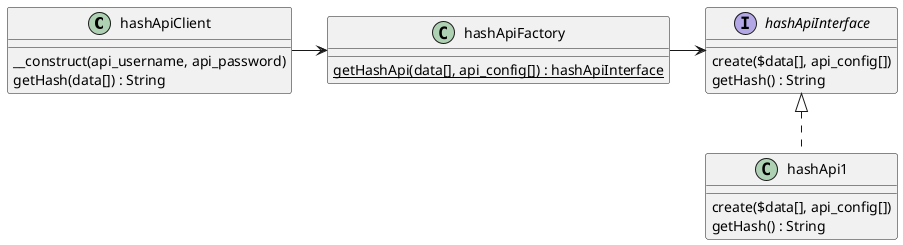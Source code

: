 @startuml

class hashApiClient{
    __construct(api_username, api_password)
    getHash(data[]) : String
}

class hashApiFactory{
    {static} getHashApi(data[], api_config[]) : hashApiInterface
}

interface hashApiInterface{
    create($data[], api_config[])
    getHash() : String
}

class hashApi1 implements hashApiInterface{
    create($data[], api_config[])
    getHash() : String
}

hashApiFactory->hashApiInterface
hashApiClient->hashApiFactory

@enduml
